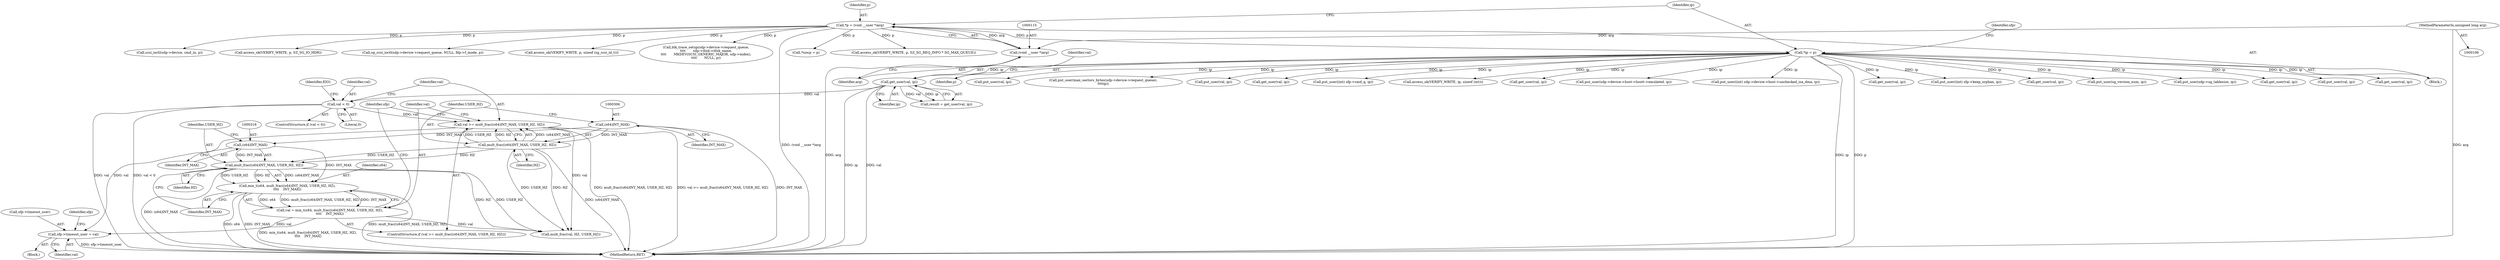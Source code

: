 digraph "0_linux_3e0097499839e0fe3af380410eababe5a47c4cf9_0@pointer" {
"1000321" [label="(Call,sfp->timeout_user = val)"];
"1000302" [label="(Call,val >= mult_frac((s64)INT_MAX, USER_HZ, HZ))"];
"1000295" [label="(Call,val < 0)"];
"1000287" [label="(Call,get_user(val, ip))"];
"1000118" [label="(Call,*ip = p)"];
"1000112" [label="(Call,*p = (void __user *)arg)"];
"1000114" [label="(Call,(void __user *)arg)"];
"1000109" [label="(MethodParameterIn,unsigned long arg)"];
"1000304" [label="(Call,mult_frac((s64)INT_MAX, USER_HZ, HZ))"];
"1000305" [label="(Call,(s64)INT_MAX)"];
"1000310" [label="(Call,val = min_t(s64, mult_frac((s64)INT_MAX, USER_HZ, HZ),\n\t\t\t\t    INT_MAX))"];
"1000312" [label="(Call,min_t(s64, mult_frac((s64)INT_MAX, USER_HZ, HZ),\n\t\t\t\t    INT_MAX))"];
"1000314" [label="(Call,mult_frac((s64)INT_MAX, USER_HZ, HZ))"];
"1000315" [label="(Call,(s64)INT_MAX)"];
"1000285" [label="(Call,result = get_user(val, ip))"];
"1000304" [label="(Call,mult_frac((s64)INT_MAX, USER_HZ, HZ))"];
"1000110" [label="(Block,)"];
"1000929" [label="(Call,sg_scsi_ioctl(sdp->device->request_queue, NULL, filp->f_mode, p))"];
"1000113" [label="(Identifier,p)"];
"1000311" [label="(Identifier,val)"];
"1000330" [label="(Call,mult_frac(val, HZ, USER_HZ))"];
"1000288" [label="(Identifier,val)"];
"1000112" [label="(Call,*p = (void __user *)arg)"];
"1000307" [label="(Identifier,INT_MAX)"];
"1000492" [label="(Call,get_user(val, ip))"];
"1000320" [label="(Identifier,INT_MAX)"];
"1000305" [label="(Call,(s64)INT_MAX)"];
"1000750" [label="(Call,put_user((int) sfp->keep_orphan, ip))"];
"1000119" [label="(Identifier,ip)"];
"1000116" [label="(Identifier,arg)"];
"1000943" [label="(Call,get_user(val, ip))"];
"1000189" [label="(Call,access_ok(VERIFY_WRITE, p, SZ_SG_IO_HDR))"];
"1000325" [label="(Identifier,val)"];
"1000294" [label="(ControlStructure,if (val < 0))"];
"1001054" [label="(Call,scsi_ioctl(sdp->device, cmd_in, p))"];
"1000303" [label="(Identifier,val)"];
"1000788" [label="(Call,put_user(sg_version_num, ip))"];
"1000322" [label="(Call,sfp->timeout_user)"];
"1000289" [label="(Identifier,ip)"];
"1000297" [label="(Literal,0)"];
"1000602" [label="(Call,put_user(sdp->sg_tablesize, ip))"];
"1000118" [label="(Call,*ip = p)"];
"1000109" [label="(MethodParameterIn,unsigned long arg)"];
"1000328" [label="(Identifier,sfp)"];
"1000760" [label="(Call,get_user(val, ip))"];
"1000315" [label="(Call,(s64)INT_MAX)"];
"1000132" [label="(Identifier,sfp)"];
"1000302" [label="(Call,val >= mult_frac((s64)INT_MAX, USER_HZ, HZ))"];
"1000318" [label="(Identifier,USER_HZ)"];
"1000699" [label="(Call,put_user(val, ip))"];
"1000734" [label="(Call,get_user(val, ip))"];
"1000120" [label="(Identifier,p)"];
"1000308" [label="(Identifier,USER_HZ)"];
"1000597" [label="(Call,put_user(val, ip))"];
"1000287" [label="(Call,get_user(val, ip))"];
"1000360" [label="(Call,access_ok(VERIFY_WRITE, p, sizeof (sg_scsi_id_t)))"];
"1000296" [label="(Identifier,val)"];
"1000301" [label="(ControlStructure,if (val >= mult_frac((s64)INT_MAX, USER_HZ, HZ)))"];
"1000300" [label="(Identifier,EIO)"];
"1000971" [label="(Call,blk_trace_setup(sdp->device->request_queue,\n\t\t\t\t       sdp->disk->disk_name,\n\t\t\t\t       MKDEV(SCSI_GENERIC_MAJOR, sdp->index),\n\t\t\t\t       NULL, p))"];
"1000309" [label="(Identifier,HZ)"];
"1000961" [label="(Call,put_user(max_sectors_bytes(sdp->device->request_queue),\n\t\t\t\tip))"];
"1000314" [label="(Call,mult_frac((s64)INT_MAX, USER_HZ, HZ))"];
"1000321" [label="(Call,sfp->timeout_user = val)"];
"1000319" [label="(Identifier,HZ)"];
"1000313" [label="(Identifier,s64)"];
"1000801" [label="(Call,put_user(val, ip))"];
"1001060" [label="(MethodReturn,RET)"];
"1000705" [label="(Call,get_user(val, ip))"];
"1000906" [label="(Call,*siocp = p)"];
"1000724" [label="(Call,put_user((int) sfp->cmd_q, ip))"];
"1000295" [label="(Call,val < 0)"];
"1000323" [label="(Identifier,sfp)"];
"1000512" [label="(Call,access_ok(VERIFY_WRITE, ip, sizeof (int)))"];
"1000114" [label="(Call,(void __user *)arg)"];
"1000610" [label="(Call,get_user(val, ip))"];
"1000807" [label="(Call,access_ok(VERIFY_WRITE, p, SZ_SG_REQ_INFO * SG_MAX_QUEUE))"];
"1000167" [label="(Block,)"];
"1000877" [label="(Call,put_user(sdp->device->host->hostt->emulated, ip))"];
"1000312" [label="(Call,min_t(s64, mult_frac((s64)INT_MAX, USER_HZ, HZ),\n\t\t\t\t    INT_MAX))"];
"1000310" [label="(Call,val = min_t(s64, mult_frac((s64)INT_MAX, USER_HZ, HZ),\n\t\t\t\t    INT_MAX))"];
"1000317" [label="(Identifier,INT_MAX)"];
"1000346" [label="(Call,put_user((int) sdp->device->host->unchecked_isa_dma, ip))"];
"1000321" -> "1000167"  [label="AST: "];
"1000321" -> "1000325"  [label="CFG: "];
"1000322" -> "1000321"  [label="AST: "];
"1000325" -> "1000321"  [label="AST: "];
"1000328" -> "1000321"  [label="CFG: "];
"1000321" -> "1001060"  [label="DDG: sfp->timeout_user"];
"1000302" -> "1000321"  [label="DDG: val"];
"1000310" -> "1000321"  [label="DDG: val"];
"1000302" -> "1000301"  [label="AST: "];
"1000302" -> "1000304"  [label="CFG: "];
"1000303" -> "1000302"  [label="AST: "];
"1000304" -> "1000302"  [label="AST: "];
"1000311" -> "1000302"  [label="CFG: "];
"1000323" -> "1000302"  [label="CFG: "];
"1000302" -> "1001060"  [label="DDG: mult_frac((s64)INT_MAX, USER_HZ, HZ)"];
"1000302" -> "1001060"  [label="DDG: val >= mult_frac((s64)INT_MAX, USER_HZ, HZ)"];
"1000295" -> "1000302"  [label="DDG: val"];
"1000304" -> "1000302"  [label="DDG: (s64)INT_MAX"];
"1000304" -> "1000302"  [label="DDG: USER_HZ"];
"1000304" -> "1000302"  [label="DDG: HZ"];
"1000302" -> "1000330"  [label="DDG: val"];
"1000295" -> "1000294"  [label="AST: "];
"1000295" -> "1000297"  [label="CFG: "];
"1000296" -> "1000295"  [label="AST: "];
"1000297" -> "1000295"  [label="AST: "];
"1000300" -> "1000295"  [label="CFG: "];
"1000303" -> "1000295"  [label="CFG: "];
"1000295" -> "1001060"  [label="DDG: val"];
"1000295" -> "1001060"  [label="DDG: val < 0"];
"1000287" -> "1000295"  [label="DDG: val"];
"1000287" -> "1000285"  [label="AST: "];
"1000287" -> "1000289"  [label="CFG: "];
"1000288" -> "1000287"  [label="AST: "];
"1000289" -> "1000287"  [label="AST: "];
"1000285" -> "1000287"  [label="CFG: "];
"1000287" -> "1001060"  [label="DDG: ip"];
"1000287" -> "1001060"  [label="DDG: val"];
"1000287" -> "1000285"  [label="DDG: val"];
"1000287" -> "1000285"  [label="DDG: ip"];
"1000118" -> "1000287"  [label="DDG: ip"];
"1000118" -> "1000110"  [label="AST: "];
"1000118" -> "1000120"  [label="CFG: "];
"1000119" -> "1000118"  [label="AST: "];
"1000120" -> "1000118"  [label="AST: "];
"1000132" -> "1000118"  [label="CFG: "];
"1000118" -> "1001060"  [label="DDG: p"];
"1000118" -> "1001060"  [label="DDG: ip"];
"1000112" -> "1000118"  [label="DDG: p"];
"1000118" -> "1000346"  [label="DDG: ip"];
"1000118" -> "1000492"  [label="DDG: ip"];
"1000118" -> "1000512"  [label="DDG: ip"];
"1000118" -> "1000597"  [label="DDG: ip"];
"1000118" -> "1000602"  [label="DDG: ip"];
"1000118" -> "1000610"  [label="DDG: ip"];
"1000118" -> "1000699"  [label="DDG: ip"];
"1000118" -> "1000705"  [label="DDG: ip"];
"1000118" -> "1000724"  [label="DDG: ip"];
"1000118" -> "1000734"  [label="DDG: ip"];
"1000118" -> "1000750"  [label="DDG: ip"];
"1000118" -> "1000760"  [label="DDG: ip"];
"1000118" -> "1000788"  [label="DDG: ip"];
"1000118" -> "1000801"  [label="DDG: ip"];
"1000118" -> "1000877"  [label="DDG: ip"];
"1000118" -> "1000943"  [label="DDG: ip"];
"1000118" -> "1000961"  [label="DDG: ip"];
"1000112" -> "1000110"  [label="AST: "];
"1000112" -> "1000114"  [label="CFG: "];
"1000113" -> "1000112"  [label="AST: "];
"1000114" -> "1000112"  [label="AST: "];
"1000119" -> "1000112"  [label="CFG: "];
"1000112" -> "1001060"  [label="DDG: (void __user *)arg"];
"1000114" -> "1000112"  [label="DDG: arg"];
"1000112" -> "1000189"  [label="DDG: p"];
"1000112" -> "1000360"  [label="DDG: p"];
"1000112" -> "1000807"  [label="DDG: p"];
"1000112" -> "1000906"  [label="DDG: p"];
"1000112" -> "1000929"  [label="DDG: p"];
"1000112" -> "1000971"  [label="DDG: p"];
"1000112" -> "1001054"  [label="DDG: p"];
"1000114" -> "1000116"  [label="CFG: "];
"1000115" -> "1000114"  [label="AST: "];
"1000116" -> "1000114"  [label="AST: "];
"1000114" -> "1001060"  [label="DDG: arg"];
"1000109" -> "1000114"  [label="DDG: arg"];
"1000109" -> "1000106"  [label="AST: "];
"1000109" -> "1001060"  [label="DDG: arg"];
"1000304" -> "1000309"  [label="CFG: "];
"1000305" -> "1000304"  [label="AST: "];
"1000308" -> "1000304"  [label="AST: "];
"1000309" -> "1000304"  [label="AST: "];
"1000304" -> "1001060"  [label="DDG: (s64)INT_MAX"];
"1000305" -> "1000304"  [label="DDG: INT_MAX"];
"1000304" -> "1000314"  [label="DDG: USER_HZ"];
"1000304" -> "1000314"  [label="DDG: HZ"];
"1000304" -> "1000330"  [label="DDG: HZ"];
"1000304" -> "1000330"  [label="DDG: USER_HZ"];
"1000305" -> "1000307"  [label="CFG: "];
"1000306" -> "1000305"  [label="AST: "];
"1000307" -> "1000305"  [label="AST: "];
"1000308" -> "1000305"  [label="CFG: "];
"1000305" -> "1001060"  [label="DDG: INT_MAX"];
"1000305" -> "1000315"  [label="DDG: INT_MAX"];
"1000310" -> "1000301"  [label="AST: "];
"1000310" -> "1000312"  [label="CFG: "];
"1000311" -> "1000310"  [label="AST: "];
"1000312" -> "1000310"  [label="AST: "];
"1000323" -> "1000310"  [label="CFG: "];
"1000310" -> "1001060"  [label="DDG: min_t(s64, mult_frac((s64)INT_MAX, USER_HZ, HZ),\n\t\t\t\t    INT_MAX)"];
"1000312" -> "1000310"  [label="DDG: s64"];
"1000312" -> "1000310"  [label="DDG: mult_frac((s64)INT_MAX, USER_HZ, HZ)"];
"1000312" -> "1000310"  [label="DDG: INT_MAX"];
"1000310" -> "1000330"  [label="DDG: val"];
"1000312" -> "1000320"  [label="CFG: "];
"1000313" -> "1000312"  [label="AST: "];
"1000314" -> "1000312"  [label="AST: "];
"1000320" -> "1000312"  [label="AST: "];
"1000312" -> "1001060"  [label="DDG: s64"];
"1000312" -> "1001060"  [label="DDG: INT_MAX"];
"1000312" -> "1001060"  [label="DDG: mult_frac((s64)INT_MAX, USER_HZ, HZ)"];
"1000314" -> "1000312"  [label="DDG: (s64)INT_MAX"];
"1000314" -> "1000312"  [label="DDG: USER_HZ"];
"1000314" -> "1000312"  [label="DDG: HZ"];
"1000315" -> "1000312"  [label="DDG: INT_MAX"];
"1000314" -> "1000319"  [label="CFG: "];
"1000315" -> "1000314"  [label="AST: "];
"1000318" -> "1000314"  [label="AST: "];
"1000319" -> "1000314"  [label="AST: "];
"1000320" -> "1000314"  [label="CFG: "];
"1000314" -> "1001060"  [label="DDG: (s64)INT_MAX"];
"1000315" -> "1000314"  [label="DDG: INT_MAX"];
"1000314" -> "1000330"  [label="DDG: HZ"];
"1000314" -> "1000330"  [label="DDG: USER_HZ"];
"1000315" -> "1000317"  [label="CFG: "];
"1000316" -> "1000315"  [label="AST: "];
"1000317" -> "1000315"  [label="AST: "];
"1000318" -> "1000315"  [label="CFG: "];
}
